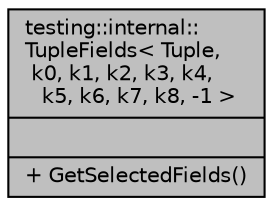 digraph "testing::internal::TupleFields&lt; Tuple, k0, k1, k2, k3, k4, k5, k6, k7, k8, -1 &gt;"
{
  edge [fontname="Helvetica",fontsize="10",labelfontname="Helvetica",labelfontsize="10"];
  node [fontname="Helvetica",fontsize="10",shape=record];
  Node1 [label="{testing::internal::\lTupleFields\< Tuple,\l k0, k1, k2, k3, k4,\l k5, k6, k7, k8, -1 \>\n||+ GetSelectedFields()\l}",height=0.2,width=0.4,color="black", fillcolor="grey75", style="filled", fontcolor="black"];
}
